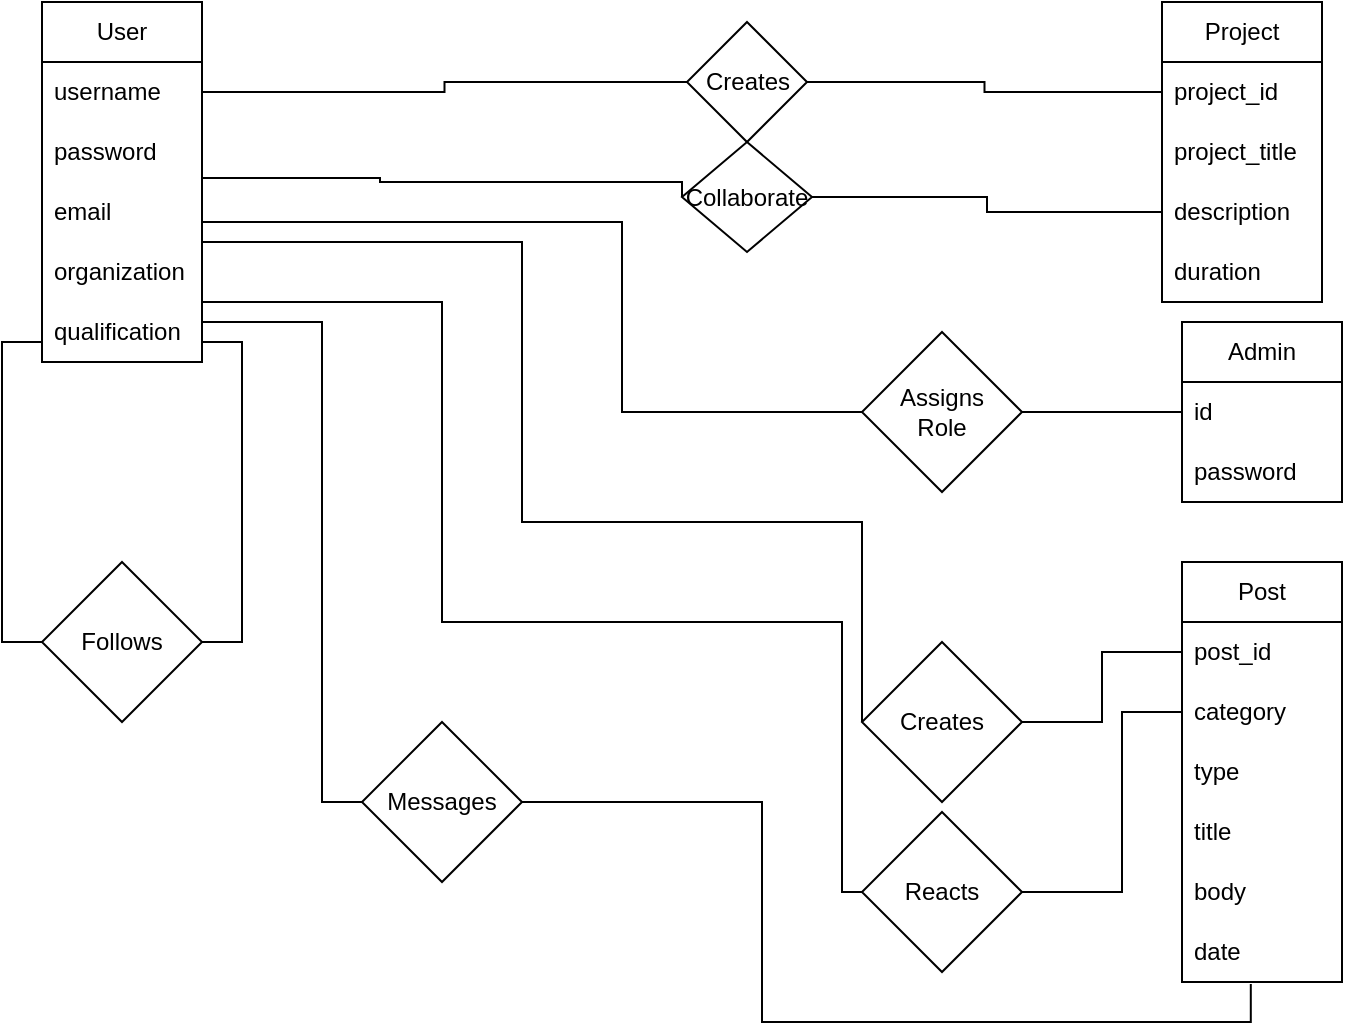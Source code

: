 <mxfile version="20.6.2" type="github">
  <diagram id="R2lEEEUBdFMjLlhIrx00" name="Page-1">
    <mxGraphModel dx="1038" dy="583" grid="1" gridSize="10" guides="1" tooltips="1" connect="1" arrows="1" fold="1" page="1" pageScale="1" pageWidth="850" pageHeight="1100" math="0" shadow="0" extFonts="Permanent Marker^https://fonts.googleapis.com/css?family=Permanent+Marker">
      <root>
        <mxCell id="0" />
        <mxCell id="1" parent="0" />
        <mxCell id="AKInlU7RmeM9Gv5LZh1b-44" style="edgeStyle=orthogonalEdgeStyle;rounded=0;orthogonalLoop=1;jettySize=auto;html=1;exitX=1;exitY=0;exitDx=0;exitDy=0;entryX=0;entryY=0.5;entryDx=0;entryDy=0;endArrow=none;endFill=0;" edge="1" parent="1" source="AKInlU7RmeM9Gv5LZh1b-3" target="AKInlU7RmeM9Gv5LZh1b-43">
          <mxGeometry relative="1" as="geometry">
            <Array as="points">
              <mxPoint x="120" y="128" />
              <mxPoint x="209" y="128" />
              <mxPoint x="209" y="130" />
              <mxPoint x="360" y="130" />
            </Array>
          </mxGeometry>
        </mxCell>
        <mxCell id="AKInlU7RmeM9Gv5LZh1b-47" style="edgeStyle=orthogonalEdgeStyle;rounded=0;orthogonalLoop=1;jettySize=auto;html=1;exitX=0.75;exitY=0;exitDx=0;exitDy=0;entryX=0;entryY=0.5;entryDx=0;entryDy=0;endArrow=none;endFill=0;" edge="1" parent="1" source="AKInlU7RmeM9Gv5LZh1b-3" target="AKInlU7RmeM9Gv5LZh1b-46">
          <mxGeometry relative="1" as="geometry">
            <Array as="points">
              <mxPoint x="120" y="40" />
              <mxPoint x="120" y="200" />
              <mxPoint x="180" y="200" />
              <mxPoint x="180" y="440" />
            </Array>
          </mxGeometry>
        </mxCell>
        <mxCell id="AKInlU7RmeM9Gv5LZh1b-3" value="User" style="swimlane;fontStyle=0;childLayout=stackLayout;horizontal=1;startSize=30;horizontalStack=0;resizeParent=1;resizeParentMax=0;resizeLast=0;collapsible=1;marginBottom=0;whiteSpace=wrap;html=1;" vertex="1" parent="1">
          <mxGeometry x="40" y="40" width="80" height="180" as="geometry" />
        </mxCell>
        <mxCell id="AKInlU7RmeM9Gv5LZh1b-4" value="username" style="text;strokeColor=none;fillColor=none;align=left;verticalAlign=middle;spacingLeft=4;spacingRight=4;overflow=hidden;points=[[0,0.5],[1,0.5]];portConstraint=eastwest;rotatable=0;whiteSpace=wrap;html=1;" vertex="1" parent="AKInlU7RmeM9Gv5LZh1b-3">
          <mxGeometry y="30" width="80" height="30" as="geometry" />
        </mxCell>
        <mxCell id="AKInlU7RmeM9Gv5LZh1b-5" value="password" style="text;strokeColor=none;fillColor=none;align=left;verticalAlign=middle;spacingLeft=4;spacingRight=4;overflow=hidden;points=[[0,0.5],[1,0.5]];portConstraint=eastwest;rotatable=0;whiteSpace=wrap;html=1;" vertex="1" parent="AKInlU7RmeM9Gv5LZh1b-3">
          <mxGeometry y="60" width="80" height="30" as="geometry" />
        </mxCell>
        <mxCell id="AKInlU7RmeM9Gv5LZh1b-6" value="email" style="text;strokeColor=none;fillColor=none;align=left;verticalAlign=middle;spacingLeft=4;spacingRight=4;overflow=hidden;points=[[0,0.5],[1,0.5]];portConstraint=eastwest;rotatable=0;whiteSpace=wrap;html=1;" vertex="1" parent="AKInlU7RmeM9Gv5LZh1b-3">
          <mxGeometry y="90" width="80" height="30" as="geometry" />
        </mxCell>
        <mxCell id="AKInlU7RmeM9Gv5LZh1b-7" value="organization" style="text;strokeColor=none;fillColor=none;align=left;verticalAlign=middle;spacingLeft=4;spacingRight=4;overflow=hidden;points=[[0,0.5],[1,0.5]];portConstraint=eastwest;rotatable=0;whiteSpace=wrap;html=1;" vertex="1" parent="AKInlU7RmeM9Gv5LZh1b-3">
          <mxGeometry y="120" width="80" height="30" as="geometry" />
        </mxCell>
        <mxCell id="AKInlU7RmeM9Gv5LZh1b-8" value="qualification" style="text;strokeColor=none;fillColor=none;align=left;verticalAlign=middle;spacingLeft=4;spacingRight=4;overflow=hidden;points=[[0,0.5],[1,0.5]];portConstraint=eastwest;rotatable=0;whiteSpace=wrap;html=1;" vertex="1" parent="AKInlU7RmeM9Gv5LZh1b-3">
          <mxGeometry y="150" width="80" height="30" as="geometry" />
        </mxCell>
        <mxCell id="AKInlU7RmeM9Gv5LZh1b-10" value="Admin" style="swimlane;fontStyle=0;childLayout=stackLayout;horizontal=1;startSize=30;horizontalStack=0;resizeParent=1;resizeParentMax=0;resizeLast=0;collapsible=1;marginBottom=0;whiteSpace=wrap;html=1;" vertex="1" parent="1">
          <mxGeometry x="610" y="200" width="80" height="90" as="geometry" />
        </mxCell>
        <mxCell id="AKInlU7RmeM9Gv5LZh1b-11" value="id" style="text;strokeColor=none;fillColor=none;align=left;verticalAlign=middle;spacingLeft=4;spacingRight=4;overflow=hidden;points=[[0,0.5],[1,0.5]];portConstraint=eastwest;rotatable=0;whiteSpace=wrap;html=1;" vertex="1" parent="AKInlU7RmeM9Gv5LZh1b-10">
          <mxGeometry y="30" width="80" height="30" as="geometry" />
        </mxCell>
        <mxCell id="AKInlU7RmeM9Gv5LZh1b-12" value="password" style="text;strokeColor=none;fillColor=none;align=left;verticalAlign=middle;spacingLeft=4;spacingRight=4;overflow=hidden;points=[[0,0.5],[1,0.5]];portConstraint=eastwest;rotatable=0;whiteSpace=wrap;html=1;" vertex="1" parent="AKInlU7RmeM9Gv5LZh1b-10">
          <mxGeometry y="60" width="80" height="30" as="geometry" />
        </mxCell>
        <mxCell id="AKInlU7RmeM9Gv5LZh1b-14" value="Post" style="swimlane;fontStyle=0;childLayout=stackLayout;horizontal=1;startSize=30;horizontalStack=0;resizeParent=1;resizeParentMax=0;resizeLast=0;collapsible=1;marginBottom=0;whiteSpace=wrap;html=1;" vertex="1" parent="1">
          <mxGeometry x="610" y="320" width="80" height="210" as="geometry" />
        </mxCell>
        <mxCell id="AKInlU7RmeM9Gv5LZh1b-15" value="post_id" style="text;strokeColor=none;fillColor=none;align=left;verticalAlign=middle;spacingLeft=4;spacingRight=4;overflow=hidden;points=[[0,0.5],[1,0.5]];portConstraint=eastwest;rotatable=0;whiteSpace=wrap;html=1;" vertex="1" parent="AKInlU7RmeM9Gv5LZh1b-14">
          <mxGeometry y="30" width="80" height="30" as="geometry" />
        </mxCell>
        <mxCell id="AKInlU7RmeM9Gv5LZh1b-16" value="category" style="text;strokeColor=none;fillColor=none;align=left;verticalAlign=middle;spacingLeft=4;spacingRight=4;overflow=hidden;points=[[0,0.5],[1,0.5]];portConstraint=eastwest;rotatable=0;whiteSpace=wrap;html=1;" vertex="1" parent="AKInlU7RmeM9Gv5LZh1b-14">
          <mxGeometry y="60" width="80" height="30" as="geometry" />
        </mxCell>
        <mxCell id="AKInlU7RmeM9Gv5LZh1b-17" value="type" style="text;strokeColor=none;fillColor=none;align=left;verticalAlign=middle;spacingLeft=4;spacingRight=4;overflow=hidden;points=[[0,0.5],[1,0.5]];portConstraint=eastwest;rotatable=0;whiteSpace=wrap;html=1;" vertex="1" parent="AKInlU7RmeM9Gv5LZh1b-14">
          <mxGeometry y="90" width="80" height="30" as="geometry" />
        </mxCell>
        <mxCell id="AKInlU7RmeM9Gv5LZh1b-18" value="title" style="text;strokeColor=none;fillColor=none;align=left;verticalAlign=middle;spacingLeft=4;spacingRight=4;overflow=hidden;points=[[0,0.5],[1,0.5]];portConstraint=eastwest;rotatable=0;whiteSpace=wrap;html=1;" vertex="1" parent="AKInlU7RmeM9Gv5LZh1b-14">
          <mxGeometry y="120" width="80" height="30" as="geometry" />
        </mxCell>
        <mxCell id="AKInlU7RmeM9Gv5LZh1b-19" value="body&lt;span style=&quot;color: rgba(0, 0, 0, 0); font-family: monospace; font-size: 0px;&quot;&gt;%3CmxGraphModel%3E%3Croot%3E%3CmxCell%20id%3D%220%22%2F%3E%3CmxCell%20id%3D%221%22%20parent%3D%220%22%2F%3E%3CmxCell%20id%3D%222%22%20value%3D%22type%22%20style%3D%22text%3BstrokeColor%3Dnone%3BfillColor%3Dnone%3Balign%3Dleft%3BverticalAlign%3Dmiddle%3BspacingLeft%3D4%3BspacingRight%3D4%3Boverflow%3Dhidden%3Bpoints%3D%5B%5B0%2C0.5%5D%2C%5B1%2C0.5%5D%5D%3BportConstraint%3Deastwest%3Brotatable%3D0%3BwhiteSpace%3Dwrap%3Bhtml%3D1%3B%22%20vertex%3D%221%22%20parent%3D%221%22%3E%3CmxGeometry%20x%3D%22280%22%20y%3D%22450%22%20width%3D%22140%22%20height%3D%2230%22%20as%3D%22geometry%22%2F%3E%3C%2FmxCell%3E%3C%2Froot%3E%3C%2FmxGraphModel%3E&lt;/span&gt;" style="text;strokeColor=none;fillColor=none;align=left;verticalAlign=middle;spacingLeft=4;spacingRight=4;overflow=hidden;points=[[0,0.5],[1,0.5]];portConstraint=eastwest;rotatable=0;whiteSpace=wrap;html=1;" vertex="1" parent="AKInlU7RmeM9Gv5LZh1b-14">
          <mxGeometry y="150" width="80" height="30" as="geometry" />
        </mxCell>
        <mxCell id="AKInlU7RmeM9Gv5LZh1b-20" value="date" style="text;strokeColor=none;fillColor=none;align=left;verticalAlign=middle;spacingLeft=4;spacingRight=4;overflow=hidden;points=[[0,0.5],[1,0.5]];portConstraint=eastwest;rotatable=0;whiteSpace=wrap;html=1;" vertex="1" parent="AKInlU7RmeM9Gv5LZh1b-14">
          <mxGeometry y="180" width="80" height="30" as="geometry" />
        </mxCell>
        <mxCell id="AKInlU7RmeM9Gv5LZh1b-25" style="edgeStyle=orthogonalEdgeStyle;rounded=0;orthogonalLoop=1;jettySize=auto;html=1;exitX=1;exitY=0.5;exitDx=0;exitDy=0;entryX=0;entryY=0.5;entryDx=0;entryDy=0;endArrow=none;endFill=0;" edge="1" parent="1" source="AKInlU7RmeM9Gv5LZh1b-21" target="AKInlU7RmeM9Gv5LZh1b-11">
          <mxGeometry relative="1" as="geometry" />
        </mxCell>
        <mxCell id="AKInlU7RmeM9Gv5LZh1b-21" value="Assigns&lt;br&gt;Role" style="rhombus;whiteSpace=wrap;html=1;" vertex="1" parent="1">
          <mxGeometry x="450" y="205" width="80" height="80" as="geometry" />
        </mxCell>
        <mxCell id="AKInlU7RmeM9Gv5LZh1b-24" style="edgeStyle=orthogonalEdgeStyle;rounded=0;orthogonalLoop=1;jettySize=auto;html=1;exitX=1;exitY=0.5;exitDx=0;exitDy=0;entryX=0;entryY=0.5;entryDx=0;entryDy=0;endArrow=none;endFill=0;" edge="1" parent="1" source="AKInlU7RmeM9Gv5LZh1b-5" target="AKInlU7RmeM9Gv5LZh1b-21">
          <mxGeometry relative="1" as="geometry">
            <Array as="points">
              <mxPoint x="120" y="150" />
              <mxPoint x="330" y="150" />
              <mxPoint x="330" y="245" />
            </Array>
          </mxGeometry>
        </mxCell>
        <mxCell id="AKInlU7RmeM9Gv5LZh1b-27" style="edgeStyle=orthogonalEdgeStyle;rounded=0;orthogonalLoop=1;jettySize=auto;html=1;exitX=0;exitY=0.5;exitDx=0;exitDy=0;entryX=1;entryY=0.5;entryDx=0;entryDy=0;endArrow=none;endFill=0;" edge="1" parent="1" source="AKInlU7RmeM9Gv5LZh1b-26" target="AKInlU7RmeM9Gv5LZh1b-7">
          <mxGeometry relative="1" as="geometry">
            <Array as="points">
              <mxPoint x="450" y="300" />
              <mxPoint x="280" y="300" />
              <mxPoint x="280" y="160" />
              <mxPoint x="120" y="160" />
            </Array>
          </mxGeometry>
        </mxCell>
        <mxCell id="AKInlU7RmeM9Gv5LZh1b-28" style="edgeStyle=orthogonalEdgeStyle;rounded=0;orthogonalLoop=1;jettySize=auto;html=1;endArrow=none;endFill=0;" edge="1" parent="1" source="AKInlU7RmeM9Gv5LZh1b-26" target="AKInlU7RmeM9Gv5LZh1b-15">
          <mxGeometry relative="1" as="geometry" />
        </mxCell>
        <mxCell id="AKInlU7RmeM9Gv5LZh1b-26" value="Creates" style="rhombus;whiteSpace=wrap;html=1;" vertex="1" parent="1">
          <mxGeometry x="450" y="360" width="80" height="80" as="geometry" />
        </mxCell>
        <mxCell id="AKInlU7RmeM9Gv5LZh1b-31" style="edgeStyle=orthogonalEdgeStyle;rounded=0;orthogonalLoop=1;jettySize=auto;html=1;exitX=1;exitY=0.5;exitDx=0;exitDy=0;endArrow=none;endFill=0;" edge="1" parent="1" source="AKInlU7RmeM9Gv5LZh1b-29" target="AKInlU7RmeM9Gv5LZh1b-16">
          <mxGeometry relative="1" as="geometry">
            <Array as="points">
              <mxPoint x="580" y="485" />
              <mxPoint x="580" y="395" />
            </Array>
          </mxGeometry>
        </mxCell>
        <mxCell id="AKInlU7RmeM9Gv5LZh1b-29" value="Reacts" style="rhombus;whiteSpace=wrap;html=1;" vertex="1" parent="1">
          <mxGeometry x="450" y="445" width="80" height="80" as="geometry" />
        </mxCell>
        <mxCell id="AKInlU7RmeM9Gv5LZh1b-30" style="edgeStyle=orthogonalEdgeStyle;rounded=0;orthogonalLoop=1;jettySize=auto;html=1;exitX=1;exitY=0.5;exitDx=0;exitDy=0;entryX=0;entryY=0.5;entryDx=0;entryDy=0;endArrow=none;endFill=0;" edge="1" parent="1" source="AKInlU7RmeM9Gv5LZh1b-8" target="AKInlU7RmeM9Gv5LZh1b-29">
          <mxGeometry relative="1" as="geometry">
            <Array as="points">
              <mxPoint x="120" y="190" />
              <mxPoint x="240" y="190" />
              <mxPoint x="240" y="350" />
              <mxPoint x="440" y="350" />
            </Array>
          </mxGeometry>
        </mxCell>
        <mxCell id="AKInlU7RmeM9Gv5LZh1b-32" value="Follows" style="rhombus;whiteSpace=wrap;html=1;" vertex="1" parent="1">
          <mxGeometry x="40" y="320" width="80" height="80" as="geometry" />
        </mxCell>
        <mxCell id="AKInlU7RmeM9Gv5LZh1b-33" style="edgeStyle=orthogonalEdgeStyle;rounded=0;orthogonalLoop=1;jettySize=auto;html=1;exitX=0;exitY=0.5;exitDx=0;exitDy=0;entryX=0;entryY=0.5;entryDx=0;entryDy=0;endArrow=none;endFill=0;" edge="1" parent="1" source="AKInlU7RmeM9Gv5LZh1b-8" target="AKInlU7RmeM9Gv5LZh1b-32">
          <mxGeometry relative="1" as="geometry">
            <Array as="points">
              <mxPoint x="40" y="210" />
              <mxPoint x="20" y="210" />
              <mxPoint x="20" y="360" />
            </Array>
          </mxGeometry>
        </mxCell>
        <mxCell id="AKInlU7RmeM9Gv5LZh1b-34" style="edgeStyle=orthogonalEdgeStyle;rounded=0;orthogonalLoop=1;jettySize=auto;html=1;exitX=1;exitY=0.5;exitDx=0;exitDy=0;entryX=1;entryY=0.5;entryDx=0;entryDy=0;endArrow=none;endFill=0;" edge="1" parent="1" source="AKInlU7RmeM9Gv5LZh1b-6" target="AKInlU7RmeM9Gv5LZh1b-32">
          <mxGeometry relative="1" as="geometry">
            <Array as="points">
              <mxPoint x="120" y="210" />
              <mxPoint x="140" y="210" />
              <mxPoint x="140" y="360" />
            </Array>
          </mxGeometry>
        </mxCell>
        <mxCell id="AKInlU7RmeM9Gv5LZh1b-35" value="Project" style="swimlane;fontStyle=0;childLayout=stackLayout;horizontal=1;startSize=30;horizontalStack=0;resizeParent=1;resizeParentMax=0;resizeLast=0;collapsible=1;marginBottom=0;whiteSpace=wrap;html=1;" vertex="1" parent="1">
          <mxGeometry x="600" y="40" width="80" height="150" as="geometry" />
        </mxCell>
        <mxCell id="AKInlU7RmeM9Gv5LZh1b-36" value="project_id" style="text;strokeColor=none;fillColor=none;align=left;verticalAlign=middle;spacingLeft=4;spacingRight=4;overflow=hidden;points=[[0,0.5],[1,0.5]];portConstraint=eastwest;rotatable=0;whiteSpace=wrap;html=1;" vertex="1" parent="AKInlU7RmeM9Gv5LZh1b-35">
          <mxGeometry y="30" width="80" height="30" as="geometry" />
        </mxCell>
        <mxCell id="AKInlU7RmeM9Gv5LZh1b-37" value="project_title" style="text;strokeColor=none;fillColor=none;align=left;verticalAlign=middle;spacingLeft=4;spacingRight=4;overflow=hidden;points=[[0,0.5],[1,0.5]];portConstraint=eastwest;rotatable=0;whiteSpace=wrap;html=1;" vertex="1" parent="AKInlU7RmeM9Gv5LZh1b-35">
          <mxGeometry y="60" width="80" height="30" as="geometry" />
        </mxCell>
        <mxCell id="AKInlU7RmeM9Gv5LZh1b-38" value="description" style="text;strokeColor=none;fillColor=none;align=left;verticalAlign=middle;spacingLeft=4;spacingRight=4;overflow=hidden;points=[[0,0.5],[1,0.5]];portConstraint=eastwest;rotatable=0;whiteSpace=wrap;html=1;" vertex="1" parent="AKInlU7RmeM9Gv5LZh1b-35">
          <mxGeometry y="90" width="80" height="30" as="geometry" />
        </mxCell>
        <mxCell id="AKInlU7RmeM9Gv5LZh1b-39" value="duration" style="text;strokeColor=none;fillColor=none;align=left;verticalAlign=middle;spacingLeft=4;spacingRight=4;overflow=hidden;points=[[0,0.5],[1,0.5]];portConstraint=eastwest;rotatable=0;whiteSpace=wrap;html=1;" vertex="1" parent="AKInlU7RmeM9Gv5LZh1b-35">
          <mxGeometry y="120" width="80" height="30" as="geometry" />
        </mxCell>
        <mxCell id="AKInlU7RmeM9Gv5LZh1b-41" style="edgeStyle=orthogonalEdgeStyle;rounded=0;orthogonalLoop=1;jettySize=auto;html=1;exitX=1;exitY=0.5;exitDx=0;exitDy=0;endArrow=none;endFill=0;" edge="1" parent="1" source="AKInlU7RmeM9Gv5LZh1b-40" target="AKInlU7RmeM9Gv5LZh1b-36">
          <mxGeometry relative="1" as="geometry" />
        </mxCell>
        <mxCell id="AKInlU7RmeM9Gv5LZh1b-40" value="Creates" style="rhombus;whiteSpace=wrap;html=1;" vertex="1" parent="1">
          <mxGeometry x="362.5" y="50" width="60" height="60" as="geometry" />
        </mxCell>
        <mxCell id="AKInlU7RmeM9Gv5LZh1b-42" style="edgeStyle=orthogonalEdgeStyle;rounded=0;orthogonalLoop=1;jettySize=auto;html=1;exitX=1;exitY=0.5;exitDx=0;exitDy=0;endArrow=none;endFill=0;" edge="1" parent="1" source="AKInlU7RmeM9Gv5LZh1b-4" target="AKInlU7RmeM9Gv5LZh1b-40">
          <mxGeometry relative="1" as="geometry" />
        </mxCell>
        <mxCell id="AKInlU7RmeM9Gv5LZh1b-45" style="edgeStyle=orthogonalEdgeStyle;rounded=0;orthogonalLoop=1;jettySize=auto;html=1;exitX=1;exitY=0.5;exitDx=0;exitDy=0;endArrow=none;endFill=0;" edge="1" parent="1" source="AKInlU7RmeM9Gv5LZh1b-43" target="AKInlU7RmeM9Gv5LZh1b-38">
          <mxGeometry relative="1" as="geometry" />
        </mxCell>
        <mxCell id="AKInlU7RmeM9Gv5LZh1b-43" value="Collaborate" style="rhombus;whiteSpace=wrap;html=1;" vertex="1" parent="1">
          <mxGeometry x="360" y="110" width="65" height="55" as="geometry" />
        </mxCell>
        <mxCell id="AKInlU7RmeM9Gv5LZh1b-48" style="edgeStyle=orthogonalEdgeStyle;rounded=0;orthogonalLoop=1;jettySize=auto;html=1;exitX=1;exitY=0.5;exitDx=0;exitDy=0;entryX=0.43;entryY=1.033;entryDx=0;entryDy=0;entryPerimeter=0;endArrow=none;endFill=0;" edge="1" parent="1" source="AKInlU7RmeM9Gv5LZh1b-46" target="AKInlU7RmeM9Gv5LZh1b-20">
          <mxGeometry relative="1" as="geometry">
            <Array as="points">
              <mxPoint x="400" y="440" />
              <mxPoint x="400" y="550" />
              <mxPoint x="644" y="550" />
            </Array>
          </mxGeometry>
        </mxCell>
        <mxCell id="AKInlU7RmeM9Gv5LZh1b-46" value="Messages" style="rhombus;whiteSpace=wrap;html=1;" vertex="1" parent="1">
          <mxGeometry x="200" y="400" width="80" height="80" as="geometry" />
        </mxCell>
      </root>
    </mxGraphModel>
  </diagram>
</mxfile>
